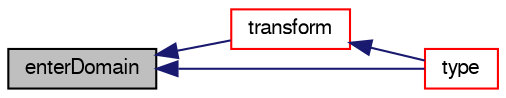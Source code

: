digraph "enterDomain"
{
  bgcolor="transparent";
  edge [fontname="FreeSans",fontsize="10",labelfontname="FreeSans",labelfontsize="10"];
  node [fontname="FreeSans",fontsize="10",shape=record];
  rankdir="LR";
  Node60 [label="enterDomain",height=0.2,width=0.4,color="black", fillcolor="grey75", style="filled", fontcolor="black"];
  Node60 -> Node61 [dir="back",color="midnightblue",fontsize="10",style="solid",fontname="FreeSans"];
  Node61 [label="transform",height=0.2,width=0.4,color="red",URL="$a24954.html#a165ad8560abc6370113f30a2b4da560f",tooltip="Apply rotation matrix to any coordinates. "];
  Node61 -> Node62 [dir="back",color="midnightblue",fontsize="10",style="solid",fontname="FreeSans"];
  Node62 [label="type",height=0.2,width=0.4,color="red",URL="$a24954.html#aed695e51d6a52a2103c5d331c151c1ab"];
  Node60 -> Node62 [dir="back",color="midnightblue",fontsize="10",style="solid",fontname="FreeSans"];
}
